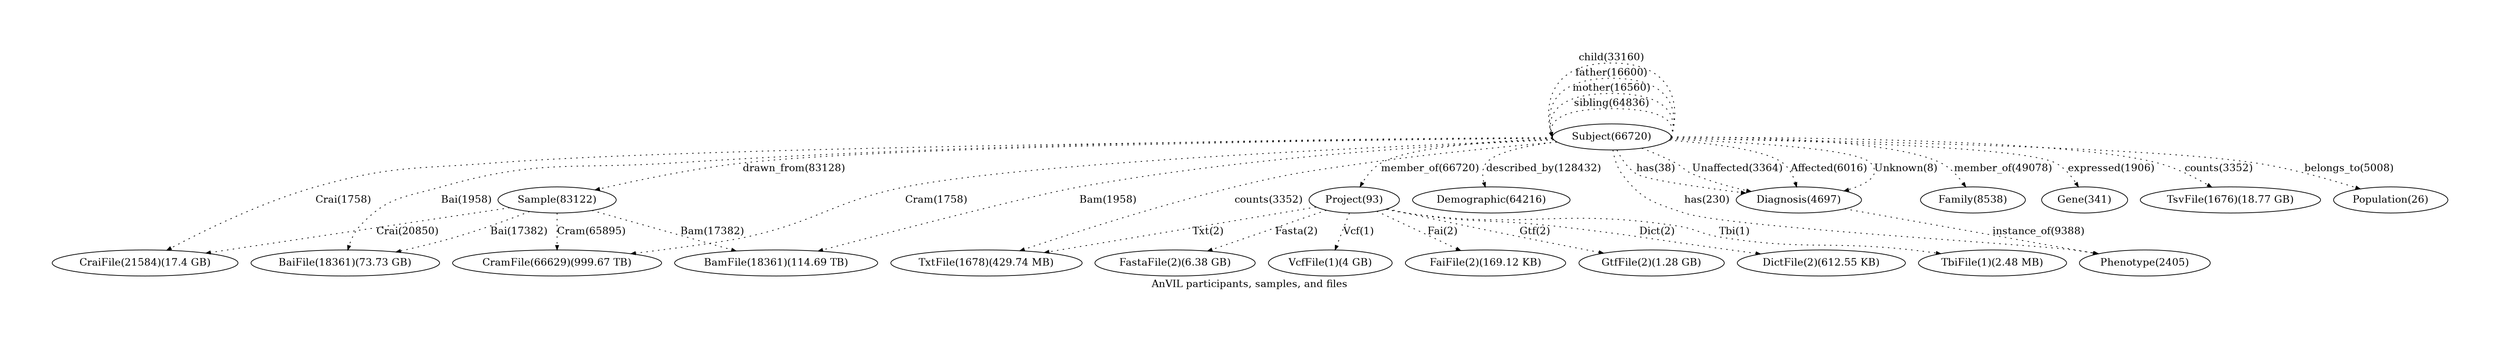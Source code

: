 digraph "" {
	graph [bb="0,0,2803.9,309",
		label="AnVIL participants, samples, and files",
		pad=1,
		scale=6,
		size="40,40"
	];
	node [label="\N"];
	edge [arrowsize=0.6,
		style=dotted
	];
	Project	 [height=0.5,
		label="Project(93)",
		pos="1532.9,105",
		width=1.4263];
	FaiFile	 [height=0.5,
		label="FaiFile(2)(169.12 KB)",
		pos="1667.9,18",
		width=2.5817];
	Project -> FaiFile	 [label="Fai(2)",
		labeldistance=0,
		lp="1625.4,61.5",
		pos="e,1641,35.348 1557.7,89.043 1578.6,75.558 1608.9,56.076 1632.4,40.922"];
	TxtFile	 [height=0.5,
		label="TxtFile(1678)(429.74 MB)",
		pos="1078.9,18",
		width=3.0331];
	Project -> TxtFile	 [label="Txt(2)",
		labeldistance=0,
		lp="1351.9,61.5",
		pos="e,1150.2,31.66 1487.7,96.34 1411.4,81.708 1255.8,51.896 1160.2,33.562"];
	GtfFile	 [height=0.5,
		label="GtfFile(2)(1.28 GB)",
		pos="1862.9,18",
		width=2.347];
	Project -> GtfFile	 [label="Gtf(2)",
		labeldistance=0,
		lp="1728.4,61.5",
		pos="e,1807.2,31.538 1571.6,93.146 1578.7,91.047 1586,88.92 1592.9,87 1662.4,67.717 1742.4,47.51 1797.2,33.984"];
	DictFile	 [height=0.5,
		label="DictFile(2)(612.55 KB)",
		pos="2061.9,18",
		width=2.69];
	Project -> DictFile	 [label="Dict(2)",
		labeldistance=0,
		lp="1869.4,61.5",
		pos="e,1990.7,30.194 1570.4,92.637 1577.8,90.516 1585.6,88.511 1592.9,87 1661.7,72.854 1680.4,78.557 1749.9,69 1841.8,56.383 1864.5,51.095 \
1955.9,36 1963.9,34.682 1972.3,33.294 1980.6,31.898"];
	TbiFile	 [height=0.5,
		label="TbiFile(1)(2.48 MB)",
		pos="2262.9,18",
		width=2.4012];
	Project -> TbiFile	 [label="Tbi(1)",
		labeldistance=0,
		lp="1977.9,61.5",
		pos="e,2201.3,30.623 1570.1,92.408 1577.6,90.278 1585.4,88.33 1592.9,87 1724.9,63.588 1761.3,87.914 1893.9,69 1923.7,64.755 1930.2,58.641 \
1959.9,54 2051.6,39.684 2076,48.653 2167.9,36 2175.5,34.954 2183.5,33.708 2191.3,32.366"];
	FastaFile	 [height=0.5,
		label="FastaFile(2)(6.38 GB)",
		pos="1297.9,18",
		width=2.5456];
	Project -> FastaFile	 [label="Fasta(2)",
		labeldistance=0,
		lp="1451.9,61.5",
		pos="e,1341.3,34.04 1497.5,91.881 1458.6,77.464 1395.6,54.154 1350.8,37.575"];
	VcfFile	 [height=0.5,
		label="VcfFile(1)(4 GB)",
		pos="1481.9,18",
		width=2.0762];
	Project -> VcfFile	 [label="Vcf(1)",
		labeldistance=0,
		lp="1528.9,61.5",
		pos="e,1492.5,36.003 1522.4,86.974 1515.3,74.842 1505.8,58.629 1497.8,44.97"];
	Subject	 [height=0.5,
		label="Subject(66720)",
		pos="1824.9,192",
		width=1.8596];
	Subject -> Project	 [label="member_of(66720)",
		labeldistance=0,
		lp="1621.4,148.5",
		pos="e,1540.3,123.04 1759,188.9 1693.3,184.75 1598,175.51 1566.9,156 1557.7,150.23 1550.5,140.96 1545.1,131.9"];
	Subject -> TxtFile	 [label="counts(3352)",
		labeldistance=0,
		lp="1435.9,105",
		pos="e,1124.4,34.457 1762.3,185.53 1705.8,179.3 1620.5,168.94 1546.9,156 1480.6,144.33 1463.9,140.86 1398.9,123 1304.9,97.15 1197.5,60.401 \
1134.1,37.936"];
	Subject:e -> Subject:w	 [label="sibling(64836)",
		labeldistance=0,
		lp="1824.9,238.5",
		pos="e,1757.9,192 1891.9,192 1896.4,205 1896.4,231 1824.9,231 1769.1,231 1756.9,215.13 1756.4,201.99"];
	Subject:e -> Subject:w	 [label="mother(16560)",
		labeldistance=0,
		lp="1824.9,259.5",
		pos="e,1757.9,192 1891.9,192 1898.6,212 1898.6,252 1824.9,252 1761.9,252 1752.8,222.73 1755.7,201.74"];
	Subject:e -> Subject:w	 [label="father(16600)",
		labeldistance=0,
		lp="1824.9,280.5",
		pos="e,1757.9,192 1891.9,192 1900.9,219 1900.9,273 1824.9,273 1757.3,273 1749.9,230.17 1755.4,201.72"];
	Subject:e -> Subject:w	 [label="child(33160)",
		labeldistance=0,
		lp="1824.9,301.5",
		pos="e,1757.9,192 1891.9,192 1903.1,226 1903.1,294 1824.9,294 1753.8,294 1747.4,237.67 1755.2,201.91"];
	Sample	 [height=0.5,
		label="Sample(83122)",
		pos="582.94,105",
		width=1.8596];
	Subject -> Sample	 [label="drawn_from(83128)",
		labeldistance=0,
		lp="855.94,148.5",
		pos="e,627.97,118.37 1757.9,191.37 1560.8,189.24 985.2,181.01 798.94,156 743.32,148.53 681.07,133.05 637.74,121.1"];
	CramFile	 [height=0.5,
		label="CramFile(66629)(999.67 TB)",
		pos="582.94,18",
		width=3.3039];
	Subject -> CramFile	 [label="Cram(1758)",
		labeldistance=0,
		lp="1029.4,105",
		pos="e,668.34,30.599 1759,188.87 1589.1,180.43 1140.3,155.64 994.94,123 905.24,102.85 888.96,76.945 799.94,54 777.03,48.094 725.44,39.469 \
678.31,32.142"];
	CraiFile	 [height=0.5,
		label="CraiFile(21584)(17.4 GB)",
		pos="105.94,18",
		width=2.9428];
	Subject -> CraiFile	 [label="Crai(1758)",
		labeldistance=0,
		lp="339.94,105",
		pos="e,132.95,35.529 1758,191.35 1526,188.91 757.55,179.23 511.94,156 420.94,147.39 395.73,151.69 308.94,123 247.21,102.59 181.33,65.291 \
141.91,41.083"];
	Demographic	 [height=0.5,
		label="Demographic(64216)",
		pos="1690.9,105",
		width=2.4734];
	Subject -> Demographic	 [label="described_by(128432)",
		labeldistance=0,
		lp="1747.9,148.5",
		pos="e,1682.8,123.25 1765,183.99 1731.7,178.18 1695.1,169.04 1684.9,156 1679.9,149.56 1679.3,141.22 1680.5,133.15"];
	Phenotype	 [height=0.5,
		label="Phenotype(2405)",
		pos="2440.9,18",
		width=2.0401];
	Subject -> Phenotype	 [label="has(230)",
		labeldistance=0,
		lp="1941.4,105",
		pos="e,2387.5,30.397 1826.8,173.69 1828.6,163.34 1832.1,150.59 1838.9,141 1863.3,106.6 1877.5,101.87 1916.9,87 1963.1,69.608 2309.3,44.07 \
2357.9,36 2364.2,34.955 2370.8,33.749 2377.3,32.465"];
	Diagnosis	 [height=0.5,
		label="Diagnosis(4697)",
		pos="2045.9,105",
		width=1.9859];
	Subject -> Diagnosis	 [label="has(38)",
		labeldistance=0,
		lp="1879.9,148.5",
		pos="e,1984.6,114.39 1832.5,173.92 1838.2,162.7 1847,148.95 1858.9,141 1868.8,134.45 1926.1,123.97 1974.7,116"];
	Subject -> Diagnosis	 [label="Unaffected(3364)",
		labeldistance=0,
		lp="1973.9,148.5",
		pos="e,1992.8,117.08 1860.3,176.49 1873.2,170.46 1887.9,163.27 1900.9,156 1911.6,150.04 1912.9,146.11 1923.9,141 1942.6,132.41 1963.7,\
125.32 1983.1,119.76"];
	Subject -> Diagnosis	 [label="Affected(6016)",
		labeldistance=0,
		lp="2078.4,148.5",
		pos="e,2042.7,122.98 1889.2,186.94 1939.2,181.83 2003.4,172.3 2023.9,156 2031.3,150.12 2036.3,141.26 2039.6,132.56"];
	Subject -> Diagnosis	 [label="Unknown(8)",
		labeldistance=0,
		lp="2165.9,148.5",
		pos="e,2095.1,118.16 1891,188.68 1974.8,183.78 2110.6,173.27 2125.9,156 2138.3,142.06 2124.1,130.48 2104.4,121.89"];
	Family	 [height=0.5,
		label="Family(8538)",
		pos="2250.9,105",
		width=1.679];
	Subject -> Family	 [label="member_of(49078)",
		labeldistance=0,
		lp="2279.4,148.5",
		pos="e,2240.3,122.8 1890.7,188.42 1992.3,182.5 2178.6,169.93 2205.9,156 2217.2,150.28 2226.9,140.47 2234.3,130.96"];
	Gene	 [height=0.5,
		label="Gene(341)",
		pos="2380.9,105",
		width=1.3721];
	Subject -> Gene	 [label="expressed(1906)",
		labeldistance=0,
		lp="2402.4,148.5",
		pos="e,2371.2,122.65 1891.8,190.2 2021.8,186.28 2299.1,175.72 2337.9,156 2348.9,150.42 2358.2,140.66 2365.3,131.17"];
	BamFile	 [height=0.5,
		label="BamFile(18361)(114.69 TB)",
		pos="835.94,18",
		width=3.2136];
	Subject -> BamFile	 [label="Bam(1958)",
		labeldistance=0,
		lp="1244.9,105",
		pos="e,885.7,34.292 1761.5,186.24 1689.5,179.58 1568.7,167.98 1464.9,156 1352.7,143.05 1323.6,145.54 1212.9,123 1099,99.804 969.02,60.722 \
895.29,37.343"];
	BaiFile	 [height=0.5,
		label="BaiFile(18361)(73.73 GB)",
		pos="337.94,18",
		width=2.997];
	Subject -> BaiFile	 [label="Bai(1958)",
		labeldistance=0,
		lp="478.44,105",
		pos="e,341.46,36.079 1757.9,190.61 1550.7,186.2 921.75,171.83 717.94,156 598.29,146.71 563.7,161.24 449.94,123 404.64,107.77 387.76,105.54 \
356.94,69 351.31,62.325 347.27,53.822 344.4,45.682"];
	TsvFile	 [height=0.5,
		label="TsvFile(1676)(18.77 GB)",
		pos="2551.9,105",
		width=2.8886];
	Subject -> TsvFile	 [label="counts(3352)",
		labeldistance=0,
		lp="2525.9,148.5",
		pos="e,2525.5,122.53 1891.6,189.75 2042.2,184.44 2399.9,170.47 2452.9,156 2475.3,149.9 2498.4,138.35 2516.6,127.78"];
	Population	 [height=0.5,
		label="Population(26)",
		pos="2738.9,105",
		width=1.8054];
	Subject -> Population	 [label="belongs_to(5008)",
		labeldistance=0,
		lp="2678.4,148.5",
		pos="e,2700,119.48 1891.7,190.81 2048.9,187.67 2438.2,177.88 2566.9,156 2609.4,148.78 2656.2,134.47 2690.3,122.84"];
	Sample -> CramFile	 [label="Cram(65895)",
		labeldistance=0,
		lp="620.94,61.5",
		pos="e,582.94,36.003 582.94,86.974 582.94,75.192 582.94,59.561 582.94,46.158"];
	Sample -> CraiFile	 [label="Crai(20850)",
		labeldistance=0,
		lp="408.44,61.5",
		pos="e,178.32,31.202 527.29,94.85 443.74,79.611 285.37,50.727 188.38,33.037"];
	Sample -> BamFile	 [label="Bam(17382)",
		labeldistance=0,
		lp="760.44,61.5",
		pos="e,787.94,34.505 624.44,90.731 666.32,76.329 731.33,53.972 778.23,37.846"];
	Sample -> BaiFile	 [label="Bai(17382)",
		labeldistance=0,
		lp="533.94,61.5",
		pos="e,397.25,33.072 549.84,89.3 526.44,78.548 494.16,64.406 464.94,54 446.37,47.388 425.95,41.155 407,35.793"];
	Diagnosis -> Phenotype	 [label="instance_of(9388)",
		labeldistance=0,
		lp="2317.9,61.5",
		pos="e,2386.2,30.05 2100,93.085 2172,77.23 2299.2,49.228 2376.2,32.266"];
}
